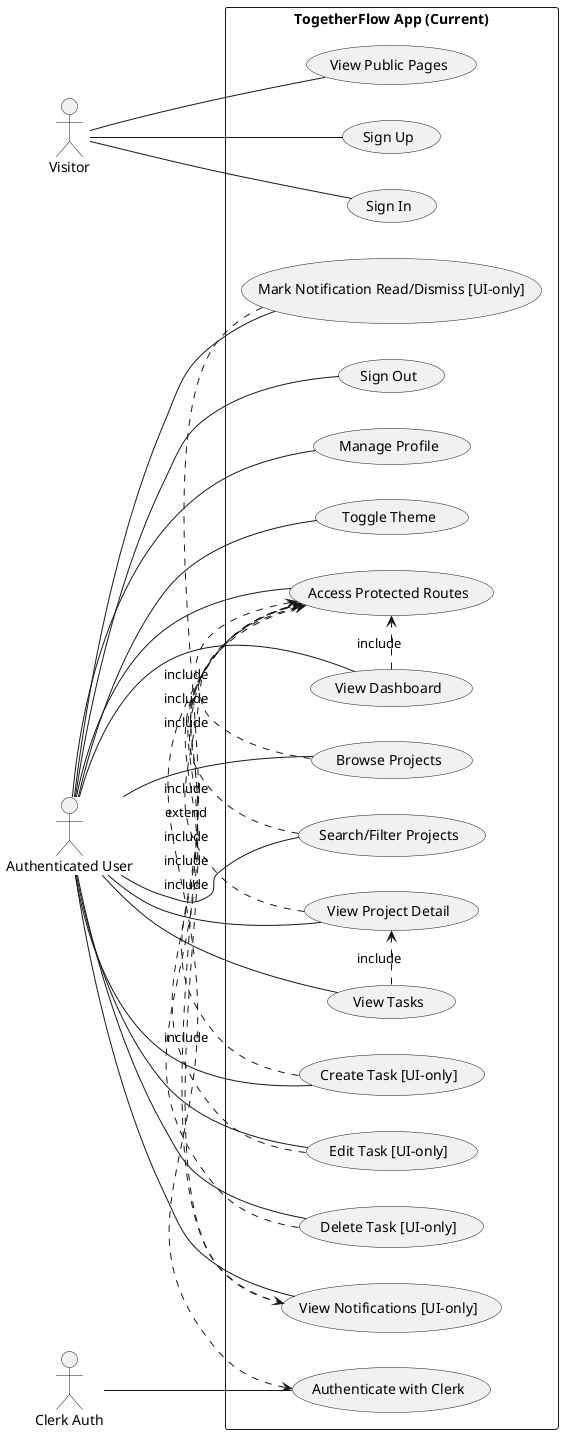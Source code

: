 @startuml
left to right direction
actor Visitor as V
actor "Authenticated User" as U
actor "Clerk Auth" as Clerk

rectangle "TogetherFlow App (Current)" {
  usecase (View Public Pages) as UC_Public
  usecase (Sign Up) as UC_SignUp
  usecase (Sign In) as UC_SignIn
  usecase (Sign Out) as UC_SignOut
  usecase (Access Protected Routes) as UC_Protected
  usecase (Authenticate with Clerk) as UC_AuthClerk

  usecase (View Dashboard) as UC_Dashboard
  usecase (Browse Projects) as UC_BrowseProjects
  usecase (Search/Filter Projects) as UC_SearchProjects
  usecase (View Project Detail) as UC_ProjectDetail
  usecase (View Tasks) as UC_ViewTasks

  usecase (Create Task [UI-only]) as UC_CreateTask
  usecase (Edit Task [UI-only]) as UC_EditTask
  usecase (Delete Task [UI-only]) as UC_DeleteTask

  usecase (View Notifications [UI-only]) as UC_ViewNotifications
  usecase (Mark Notification Read/Dismiss [UI-only]) as UC_MarkNotif

  usecase (Manage Profile) as UC_Profile
  usecase (Toggle Theme) as UC_ToggleTheme
}

Clerk -- UC_AuthClerk

V -- UC_Public
V -- UC_SignUp
V -- UC_SignIn

U -- UC_SignOut
U -- UC_Protected
U -- UC_Dashboard
U -- UC_BrowseProjects
U -- UC_SearchProjects
U -- UC_ProjectDetail
U -- UC_ViewTasks
U -- UC_CreateTask
U -- UC_EditTask
U -- UC_DeleteTask
U -- UC_ViewNotifications
U -- UC_MarkNotif
U -- UC_Profile
U -- UC_ToggleTheme

UC_Protected .> UC_AuthClerk : include
UC_Dashboard .> UC_Protected : include
UC_BrowseProjects .> UC_Protected : include
UC_SearchProjects .> UC_Protected : include
UC_ProjectDetail .> UC_Protected : include
UC_ViewTasks .> UC_ProjectDetail : include
UC_CreateTask .> UC_Protected : include
UC_EditTask .> UC_Protected : include
UC_DeleteTask .> UC_Protected : include
UC_ViewNotifications .> UC_Protected : include
UC_MarkNotif .> UC_ViewNotifications : extend
@enduml